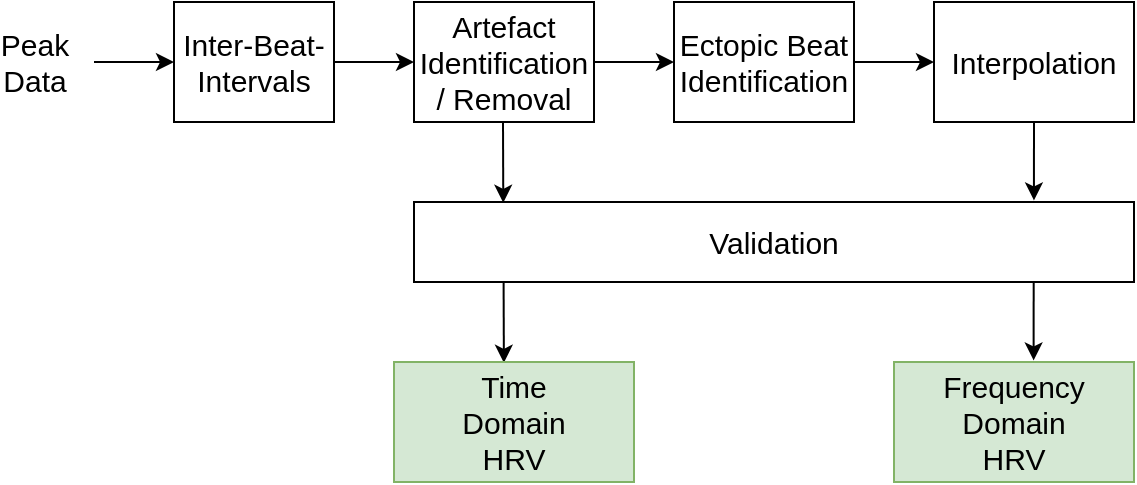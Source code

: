 <mxfile version="12.5.5" type="device"><diagram id="wIkrKHIPdHGyvoO9C0NI" name="Page-1"><mxGraphModel dx="1422" dy="779" grid="0" gridSize="10" guides="1" tooltips="1" connect="1" arrows="1" fold="1" page="1" pageScale="1" pageWidth="827" pageHeight="1169" math="0" shadow="0"><root><mxCell id="0"/><mxCell id="1" parent="0"/><mxCell id="WYRXMq6bOfO4K1HcTEbt-60" style="edgeStyle=orthogonalEdgeStyle;rounded=0;orthogonalLoop=1;jettySize=auto;html=1;exitX=1;exitY=0.5;exitDx=0;exitDy=0;entryX=0;entryY=0.5;entryDx=0;entryDy=0;fontSize=15;" edge="1" parent="1" source="WYRXMq6bOfO4K1HcTEbt-54" target="WYRXMq6bOfO4K1HcTEbt-59"><mxGeometry relative="1" as="geometry"/></mxCell><mxCell id="WYRXMq6bOfO4K1HcTEbt-54" value="&lt;div&gt;Inter-Beat-Intervals&lt;br&gt;&lt;/div&gt;" style="rounded=0;whiteSpace=wrap;html=1;fontSize=15;" vertex="1" parent="1"><mxGeometry x="160" y="40" width="80" height="60" as="geometry"/></mxCell><mxCell id="WYRXMq6bOfO4K1HcTEbt-58" value="&lt;div&gt;Peak&lt;/div&gt;&lt;div&gt;Data&lt;br&gt;&lt;/div&gt;" style="endArrow=classic;html=1;fontSize=15;entryX=0;entryY=0.5;entryDx=0;entryDy=0;" edge="1" parent="1" target="WYRXMq6bOfO4K1HcTEbt-54"><mxGeometry x="-1" y="-30" width="50" height="50" relative="1" as="geometry"><mxPoint x="120" y="70" as="sourcePoint"/><mxPoint x="210" y="120" as="targetPoint"/><mxPoint x="-30" y="-30" as="offset"/></mxGeometry></mxCell><mxCell id="WYRXMq6bOfO4K1HcTEbt-62" style="edgeStyle=orthogonalEdgeStyle;rounded=0;orthogonalLoop=1;jettySize=auto;html=1;exitX=1;exitY=0.5;exitDx=0;exitDy=0;fontSize=15;" edge="1" parent="1" source="WYRXMq6bOfO4K1HcTEbt-59" target="WYRXMq6bOfO4K1HcTEbt-61"><mxGeometry relative="1" as="geometry"/></mxCell><mxCell id="WYRXMq6bOfO4K1HcTEbt-59" value="&lt;div&gt;Artefact&lt;/div&gt;&lt;div&gt;Identification&lt;/div&gt;&lt;div&gt;/ Removal&lt;br&gt;&lt;/div&gt;" style="rounded=0;whiteSpace=wrap;html=1;fontSize=15;" vertex="1" parent="1"><mxGeometry x="280" y="40" width="90" height="60" as="geometry"/></mxCell><mxCell id="WYRXMq6bOfO4K1HcTEbt-67" style="edgeStyle=orthogonalEdgeStyle;rounded=0;orthogonalLoop=1;jettySize=auto;html=1;exitX=1;exitY=0.5;exitDx=0;exitDy=0;entryX=0;entryY=0.5;entryDx=0;entryDy=0;fontSize=15;" edge="1" parent="1" source="WYRXMq6bOfO4K1HcTEbt-61" target="WYRXMq6bOfO4K1HcTEbt-66"><mxGeometry relative="1" as="geometry"/></mxCell><mxCell id="WYRXMq6bOfO4K1HcTEbt-61" value="&lt;div&gt;Ectopic Beat&lt;/div&gt;&lt;div&gt;Identification&lt;br&gt;&lt;/div&gt;" style="rounded=0;whiteSpace=wrap;html=1;fontSize=15;" vertex="1" parent="1"><mxGeometry x="410" y="40" width="90" height="60" as="geometry"/></mxCell><mxCell id="WYRXMq6bOfO4K1HcTEbt-66" value="&lt;div&gt;Interpolation&lt;/div&gt;" style="rounded=0;whiteSpace=wrap;html=1;fontSize=15;" vertex="1" parent="1"><mxGeometry x="540" y="40" width="100" height="60" as="geometry"/></mxCell><mxCell id="WYRXMq6bOfO4K1HcTEbt-69" value="" style="endArrow=classic;html=1;fontSize=15;entryX=0.124;entryY=0.01;entryDx=0;entryDy=0;entryPerimeter=0;" edge="1" parent="1" target="WYRXMq6bOfO4K1HcTEbt-71"><mxGeometry width="50" height="50" relative="1" as="geometry"><mxPoint x="324.5" y="100" as="sourcePoint"/><mxPoint x="324.5" y="160" as="targetPoint"/></mxGeometry></mxCell><mxCell id="WYRXMq6bOfO4K1HcTEbt-70" value="" style="endArrow=classic;html=1;fontSize=15;exitX=0.5;exitY=1;exitDx=0;exitDy=0;entryX=0.861;entryY=-0.02;entryDx=0;entryDy=0;entryPerimeter=0;" edge="1" parent="1" source="WYRXMq6bOfO4K1HcTEbt-66" target="WYRXMq6bOfO4K1HcTEbt-71"><mxGeometry width="50" height="50" relative="1" as="geometry"><mxPoint x="565" y="180" as="sourcePoint"/><mxPoint x="590" y="160" as="targetPoint"/></mxGeometry></mxCell><mxCell id="WYRXMq6bOfO4K1HcTEbt-71" value="Validation" style="rounded=0;whiteSpace=wrap;html=1;fontSize=15;" vertex="1" parent="1"><mxGeometry x="280" y="140" width="360" height="40" as="geometry"/></mxCell><mxCell id="WYRXMq6bOfO4K1HcTEbt-74" value="" style="endArrow=classic;html=1;fontSize=15;entryX=0.124;entryY=0.01;entryDx=0;entryDy=0;entryPerimeter=0;" edge="1" parent="1"><mxGeometry width="50" height="50" relative="1" as="geometry"><mxPoint x="324.8" y="180" as="sourcePoint"/><mxPoint x="324.94" y="220.4" as="targetPoint"/></mxGeometry></mxCell><mxCell id="WYRXMq6bOfO4K1HcTEbt-75" value="" style="endArrow=classic;html=1;fontSize=15;exitX=0.5;exitY=1;exitDx=0;exitDy=0;entryX=0.861;entryY=-0.02;entryDx=0;entryDy=0;entryPerimeter=0;" edge="1" parent="1"><mxGeometry width="50" height="50" relative="1" as="geometry"><mxPoint x="589.84" y="180" as="sourcePoint"/><mxPoint x="589.8" y="219.2" as="targetPoint"/></mxGeometry></mxCell><mxCell id="WYRXMq6bOfO4K1HcTEbt-76" value="&lt;div&gt;Time &lt;br&gt;&lt;/div&gt;&lt;div&gt;Domain&lt;/div&gt;&lt;div&gt;HRV&lt;br&gt;&lt;/div&gt;" style="rounded=0;whiteSpace=wrap;html=1;fontSize=15;fillColor=#d5e8d4;strokeColor=#82b366;" vertex="1" parent="1"><mxGeometry x="270" y="220" width="120" height="60" as="geometry"/></mxCell><mxCell id="WYRXMq6bOfO4K1HcTEbt-77" value="&lt;div&gt;Frequency Domain&lt;/div&gt;&lt;div&gt;HRV&lt;br&gt;&lt;/div&gt;" style="rounded=0;whiteSpace=wrap;html=1;fontSize=15;fillColor=#d5e8d4;strokeColor=#82b366;" vertex="1" parent="1"><mxGeometry x="520" y="220" width="120" height="60" as="geometry"/></mxCell></root></mxGraphModel></diagram></mxfile>